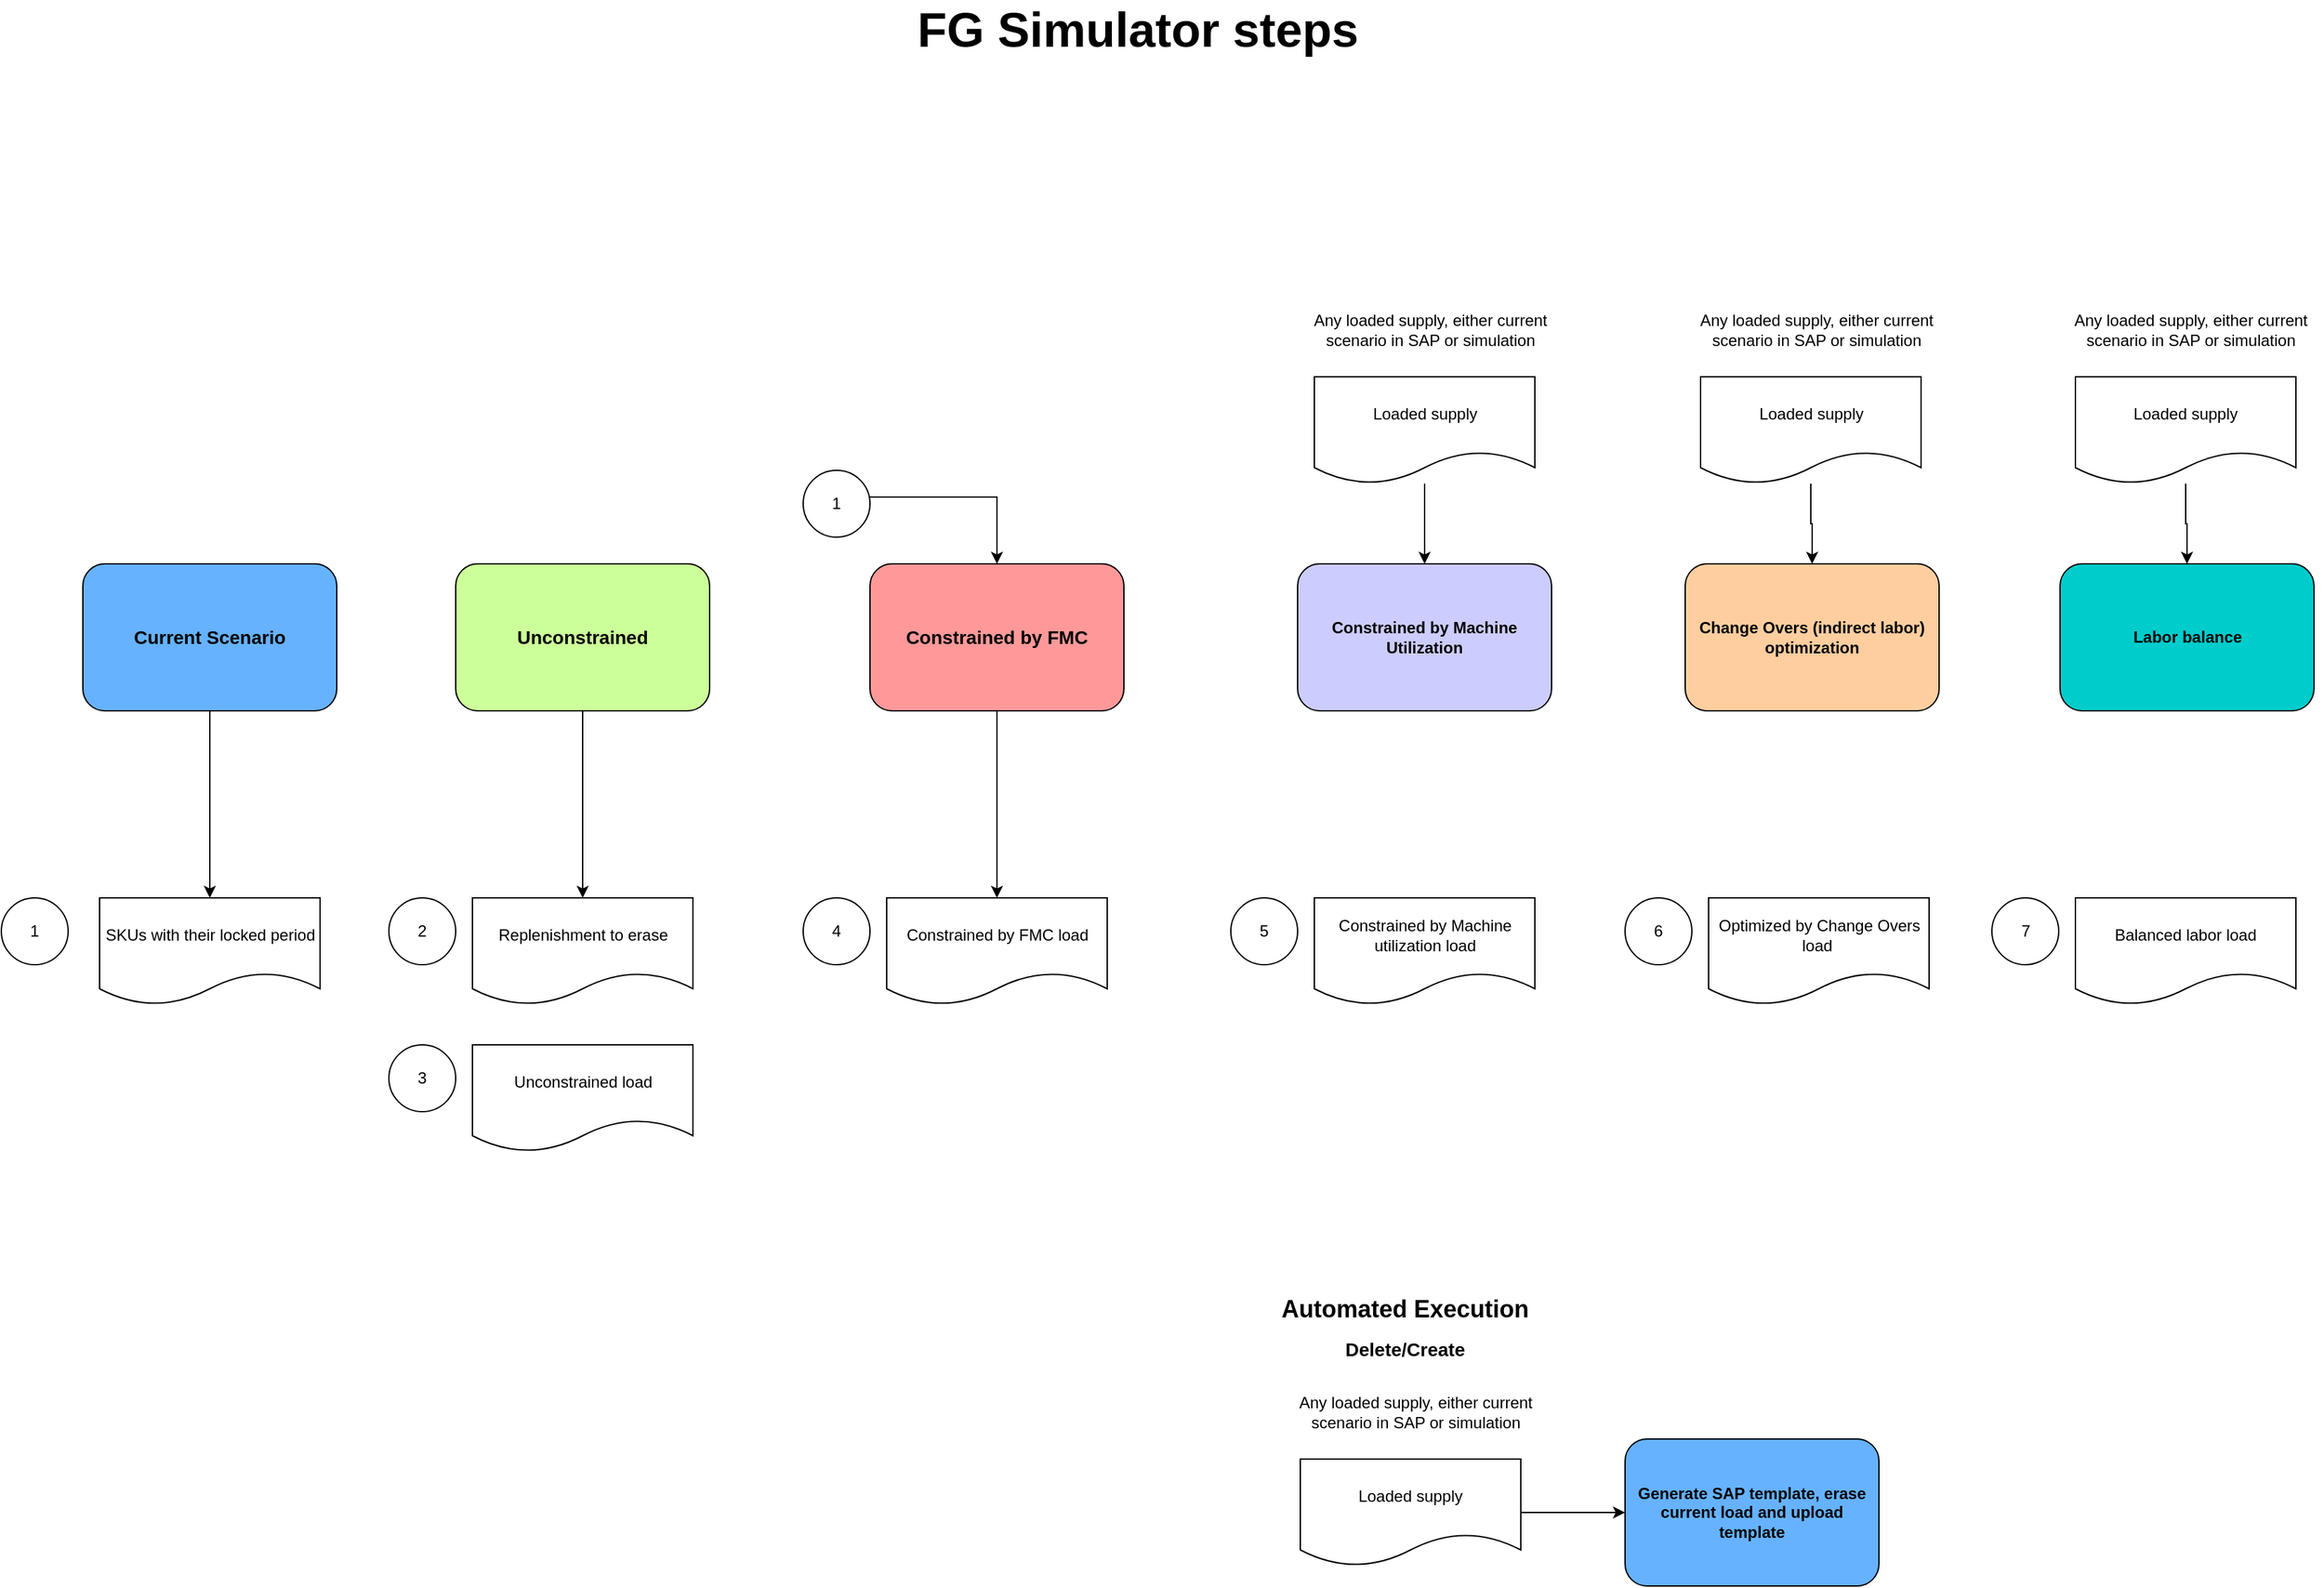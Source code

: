 <mxfile version="23.1.7" type="github" pages="2">
  <diagram name="C4: Lv1" id="kjVTZC8yL4Xrj-s7TF5h">
    <mxGraphModel dx="2392" dy="1138" grid="1" gridSize="10" guides="1" tooltips="1" connect="1" arrows="1" fold="1" page="1" pageScale="1" pageWidth="850" pageHeight="1100" math="0" shadow="0">
      <root>
        <mxCell id="s4JdbdMJo-KRI_eK0oYm-0" />
        <mxCell id="s4JdbdMJo-KRI_eK0oYm-1" parent="s4JdbdMJo-KRI_eK0oYm-0" />
        <mxCell id="yEYD4TBbQn-hpORmxHgq-4" style="edgeStyle=orthogonalEdgeStyle;rounded=0;orthogonalLoop=1;jettySize=auto;html=1;entryX=0.5;entryY=0;entryDx=0;entryDy=0;" edge="1" parent="s4JdbdMJo-KRI_eK0oYm-1" source="s4JdbdMJo-KRI_eK0oYm-3" target="yEYD4TBbQn-hpORmxHgq-3">
          <mxGeometry relative="1" as="geometry" />
        </mxCell>
        <mxCell id="s4JdbdMJo-KRI_eK0oYm-3" value="&lt;span style=&quot;font-size: 14px;&quot;&gt;&lt;b&gt;Current Scenario&lt;/b&gt;&lt;/span&gt;" style="rounded=1;whiteSpace=wrap;html=1;fillColor=#66B2FF;" parent="s4JdbdMJo-KRI_eK0oYm-1" vertex="1">
          <mxGeometry x="121" y="910" width="190" height="110" as="geometry" />
        </mxCell>
        <mxCell id="s4JdbdMJo-KRI_eK0oYm-5" style="edgeStyle=orthogonalEdgeStyle;rounded=0;orthogonalLoop=1;jettySize=auto;html=1;exitX=0.5;exitY=1;exitDx=0;exitDy=0;entryX=0.5;entryY=0;entryDx=0;entryDy=0;" parent="s4JdbdMJo-KRI_eK0oYm-1" source="s4JdbdMJo-KRI_eK0oYm-6" target="yEYD4TBbQn-hpORmxHgq-2" edge="1">
          <mxGeometry relative="1" as="geometry">
            <mxPoint x="495" y="1158.0" as="targetPoint" />
          </mxGeometry>
        </mxCell>
        <mxCell id="s4JdbdMJo-KRI_eK0oYm-6" value="&lt;span style=&quot;font-size: 14px;&quot;&gt;&lt;b&gt;Unconstrained&lt;/b&gt;&lt;/span&gt;" style="rounded=1;whiteSpace=wrap;html=1;fillColor=#CCFF99;" parent="s4JdbdMJo-KRI_eK0oYm-1" vertex="1">
          <mxGeometry x="400" y="910" width="190" height="110" as="geometry" />
        </mxCell>
        <mxCell id="yEYD4TBbQn-hpORmxHgq-13" style="edgeStyle=orthogonalEdgeStyle;rounded=0;orthogonalLoop=1;jettySize=auto;html=1;entryX=0.5;entryY=0;entryDx=0;entryDy=0;" edge="1" parent="s4JdbdMJo-KRI_eK0oYm-1" source="s4JdbdMJo-KRI_eK0oYm-11" target="yEYD4TBbQn-hpORmxHgq-11">
          <mxGeometry relative="1" as="geometry" />
        </mxCell>
        <mxCell id="s4JdbdMJo-KRI_eK0oYm-11" value="&lt;span style=&quot;font-size: 14px;&quot;&gt;&lt;b&gt;Constrained by FMC&lt;/b&gt;&lt;/span&gt;" style="rounded=1;whiteSpace=wrap;html=1;fillColor=#FF9999;" parent="s4JdbdMJo-KRI_eK0oYm-1" vertex="1">
          <mxGeometry x="710" y="910" width="190" height="110" as="geometry" />
        </mxCell>
        <mxCell id="s4JdbdMJo-KRI_eK0oYm-13" value="&lt;b&gt;Constrained by Machine Utilization&lt;/b&gt;" style="rounded=1;whiteSpace=wrap;html=1;fillColor=#CCCCFF;" parent="s4JdbdMJo-KRI_eK0oYm-1" vertex="1">
          <mxGeometry x="1030" y="910" width="190" height="110" as="geometry" />
        </mxCell>
        <mxCell id="s4JdbdMJo-KRI_eK0oYm-20" value="&lt;font style=&quot;font-size: 18px;&quot;&gt;Automated Execution&lt;/font&gt;&lt;br&gt;&lt;font style=&quot;font-size: 14px;&quot;&gt;Delete/Create&lt;/font&gt;" style="text;strokeColor=none;fillColor=none;html=1;fontSize=24;fontStyle=1;verticalAlign=middle;align=center;" parent="s4JdbdMJo-KRI_eK0oYm-1" vertex="1">
          <mxGeometry x="1060" y="1460" width="100" height="40" as="geometry" />
        </mxCell>
        <mxCell id="s4JdbdMJo-KRI_eK0oYm-23" value="&lt;font style=&quot;font-size: 36px;&quot;&gt;FG Simulator steps&lt;/font&gt;" style="text;strokeColor=none;fillColor=none;html=1;fontSize=18;fontStyle=1;verticalAlign=middle;align=center;" parent="s4JdbdMJo-KRI_eK0oYm-1" vertex="1">
          <mxGeometry x="860" y="490" width="100" height="40" as="geometry" />
        </mxCell>
        <mxCell id="yEYD4TBbQn-hpORmxHgq-2" value="Replenishment to erase" style="shape=document;whiteSpace=wrap;html=1;boundedLbl=1;" vertex="1" parent="s4JdbdMJo-KRI_eK0oYm-1">
          <mxGeometry x="412.5" y="1160" width="165" height="80" as="geometry" />
        </mxCell>
        <mxCell id="yEYD4TBbQn-hpORmxHgq-3" value="SKUs with their locked period" style="shape=document;whiteSpace=wrap;html=1;boundedLbl=1;" vertex="1" parent="s4JdbdMJo-KRI_eK0oYm-1">
          <mxGeometry x="133.5" y="1160" width="165" height="80" as="geometry" />
        </mxCell>
        <mxCell id="yEYD4TBbQn-hpORmxHgq-5" value="1" style="ellipse;whiteSpace=wrap;html=1;aspect=fixed;" vertex="1" parent="s4JdbdMJo-KRI_eK0oYm-1">
          <mxGeometry x="60" y="1160" width="50" height="50" as="geometry" />
        </mxCell>
        <mxCell id="yEYD4TBbQn-hpORmxHgq-6" value="2" style="ellipse;whiteSpace=wrap;html=1;aspect=fixed;" vertex="1" parent="s4JdbdMJo-KRI_eK0oYm-1">
          <mxGeometry x="350" y="1160" width="50" height="50" as="geometry" />
        </mxCell>
        <mxCell id="yEYD4TBbQn-hpORmxHgq-9" value="Unconstrained load" style="shape=document;whiteSpace=wrap;html=1;boundedLbl=1;" vertex="1" parent="s4JdbdMJo-KRI_eK0oYm-1">
          <mxGeometry x="412.5" y="1270" width="165" height="80" as="geometry" />
        </mxCell>
        <mxCell id="yEYD4TBbQn-hpORmxHgq-10" value="3" style="ellipse;whiteSpace=wrap;html=1;aspect=fixed;" vertex="1" parent="s4JdbdMJo-KRI_eK0oYm-1">
          <mxGeometry x="350" y="1270" width="50" height="50" as="geometry" />
        </mxCell>
        <mxCell id="yEYD4TBbQn-hpORmxHgq-11" value="Constrained by FMC load" style="shape=document;whiteSpace=wrap;html=1;boundedLbl=1;" vertex="1" parent="s4JdbdMJo-KRI_eK0oYm-1">
          <mxGeometry x="722.5" y="1160" width="165" height="80" as="geometry" />
        </mxCell>
        <mxCell id="yEYD4TBbQn-hpORmxHgq-12" value="4" style="ellipse;whiteSpace=wrap;html=1;aspect=fixed;" vertex="1" parent="s4JdbdMJo-KRI_eK0oYm-1">
          <mxGeometry x="660" y="1160" width="50" height="50" as="geometry" />
        </mxCell>
        <mxCell id="yEYD4TBbQn-hpORmxHgq-19" value="" style="edgeStyle=orthogonalEdgeStyle;rounded=0;orthogonalLoop=1;jettySize=auto;html=1;" edge="1" parent="s4JdbdMJo-KRI_eK0oYm-1" source="yEYD4TBbQn-hpORmxHgq-14" target="s4JdbdMJo-KRI_eK0oYm-13">
          <mxGeometry relative="1" as="geometry" />
        </mxCell>
        <mxCell id="yEYD4TBbQn-hpORmxHgq-14" value="Loaded supply" style="shape=document;whiteSpace=wrap;html=1;boundedLbl=1;" vertex="1" parent="s4JdbdMJo-KRI_eK0oYm-1">
          <mxGeometry x="1042.5" y="770" width="165" height="80" as="geometry" />
        </mxCell>
        <mxCell id="yEYD4TBbQn-hpORmxHgq-16" value="Any loaded supply, either current scenario in SAP or simulation" style="text;html=1;align=center;verticalAlign=middle;whiteSpace=wrap;rounded=0;" vertex="1" parent="s4JdbdMJo-KRI_eK0oYm-1">
          <mxGeometry x="1030.5" y="720" width="197" height="30" as="geometry" />
        </mxCell>
        <mxCell id="yEYD4TBbQn-hpORmxHgq-18" style="edgeStyle=orthogonalEdgeStyle;rounded=0;orthogonalLoop=1;jettySize=auto;html=1;entryX=0.5;entryY=0;entryDx=0;entryDy=0;" edge="1" parent="s4JdbdMJo-KRI_eK0oYm-1" source="yEYD4TBbQn-hpORmxHgq-17" target="s4JdbdMJo-KRI_eK0oYm-11">
          <mxGeometry relative="1" as="geometry">
            <Array as="points">
              <mxPoint x="805" y="860" />
            </Array>
          </mxGeometry>
        </mxCell>
        <mxCell id="yEYD4TBbQn-hpORmxHgq-17" value="1" style="ellipse;whiteSpace=wrap;html=1;aspect=fixed;" vertex="1" parent="s4JdbdMJo-KRI_eK0oYm-1">
          <mxGeometry x="660" y="840" width="50" height="50" as="geometry" />
        </mxCell>
        <mxCell id="yEYD4TBbQn-hpORmxHgq-20" value="&lt;b&gt;Change Overs (indirect labor) optimization&lt;/b&gt;" style="rounded=1;whiteSpace=wrap;html=1;fillColor=#FFCE9F;" vertex="1" parent="s4JdbdMJo-KRI_eK0oYm-1">
          <mxGeometry x="1320" y="910" width="190" height="110" as="geometry" />
        </mxCell>
        <mxCell id="yEYD4TBbQn-hpORmxHgq-23" value="" style="edgeStyle=orthogonalEdgeStyle;rounded=0;orthogonalLoop=1;jettySize=auto;html=1;" edge="1" parent="s4JdbdMJo-KRI_eK0oYm-1" source="yEYD4TBbQn-hpORmxHgq-21" target="yEYD4TBbQn-hpORmxHgq-20">
          <mxGeometry relative="1" as="geometry" />
        </mxCell>
        <mxCell id="yEYD4TBbQn-hpORmxHgq-21" value="Loaded supply" style="shape=document;whiteSpace=wrap;html=1;boundedLbl=1;" vertex="1" parent="s4JdbdMJo-KRI_eK0oYm-1">
          <mxGeometry x="1331.5" y="770" width="165" height="80" as="geometry" />
        </mxCell>
        <mxCell id="yEYD4TBbQn-hpORmxHgq-22" value="Any loaded supply, either current scenario in SAP or simulation" style="text;html=1;align=center;verticalAlign=middle;whiteSpace=wrap;rounded=0;" vertex="1" parent="s4JdbdMJo-KRI_eK0oYm-1">
          <mxGeometry x="1319.5" y="720" width="197" height="30" as="geometry" />
        </mxCell>
        <mxCell id="yEYD4TBbQn-hpORmxHgq-24" value="&lt;b&gt;Labor balance&lt;/b&gt;" style="rounded=1;whiteSpace=wrap;html=1;fillColor=#00CCCC;" vertex="1" parent="s4JdbdMJo-KRI_eK0oYm-1">
          <mxGeometry x="1600.5" y="910" width="190" height="110" as="geometry" />
        </mxCell>
        <mxCell id="yEYD4TBbQn-hpORmxHgq-25" value="" style="edgeStyle=orthogonalEdgeStyle;rounded=0;orthogonalLoop=1;jettySize=auto;html=1;" edge="1" parent="s4JdbdMJo-KRI_eK0oYm-1" source="yEYD4TBbQn-hpORmxHgq-26" target="yEYD4TBbQn-hpORmxHgq-24">
          <mxGeometry relative="1" as="geometry" />
        </mxCell>
        <mxCell id="yEYD4TBbQn-hpORmxHgq-26" value="Loaded supply" style="shape=document;whiteSpace=wrap;html=1;boundedLbl=1;" vertex="1" parent="s4JdbdMJo-KRI_eK0oYm-1">
          <mxGeometry x="1612" y="770" width="165" height="80" as="geometry" />
        </mxCell>
        <mxCell id="yEYD4TBbQn-hpORmxHgq-27" value="Any loaded supply, either current scenario in SAP or simulation" style="text;html=1;align=center;verticalAlign=middle;whiteSpace=wrap;rounded=0;" vertex="1" parent="s4JdbdMJo-KRI_eK0oYm-1">
          <mxGeometry x="1600" y="720" width="197" height="30" as="geometry" />
        </mxCell>
        <mxCell id="yEYD4TBbQn-hpORmxHgq-28" value="Constrained by Machine utilization load" style="shape=document;whiteSpace=wrap;html=1;boundedLbl=1;" vertex="1" parent="s4JdbdMJo-KRI_eK0oYm-1">
          <mxGeometry x="1042.5" y="1160" width="165" height="80" as="geometry" />
        </mxCell>
        <mxCell id="yEYD4TBbQn-hpORmxHgq-29" value="5" style="ellipse;whiteSpace=wrap;html=1;aspect=fixed;" vertex="1" parent="s4JdbdMJo-KRI_eK0oYm-1">
          <mxGeometry x="980" y="1160" width="50" height="50" as="geometry" />
        </mxCell>
        <mxCell id="yEYD4TBbQn-hpORmxHgq-30" value="Optimized by Change Overs load&amp;nbsp;" style="shape=document;whiteSpace=wrap;html=1;boundedLbl=1;" vertex="1" parent="s4JdbdMJo-KRI_eK0oYm-1">
          <mxGeometry x="1337.5" y="1160" width="165" height="80" as="geometry" />
        </mxCell>
        <mxCell id="yEYD4TBbQn-hpORmxHgq-31" value="6" style="ellipse;whiteSpace=wrap;html=1;aspect=fixed;" vertex="1" parent="s4JdbdMJo-KRI_eK0oYm-1">
          <mxGeometry x="1275" y="1160" width="50" height="50" as="geometry" />
        </mxCell>
        <mxCell id="yEYD4TBbQn-hpORmxHgq-32" value="Balanced labor load" style="shape=document;whiteSpace=wrap;html=1;boundedLbl=1;" vertex="1" parent="s4JdbdMJo-KRI_eK0oYm-1">
          <mxGeometry x="1612" y="1160" width="165" height="80" as="geometry" />
        </mxCell>
        <mxCell id="yEYD4TBbQn-hpORmxHgq-33" value="7" style="ellipse;whiteSpace=wrap;html=1;aspect=fixed;" vertex="1" parent="s4JdbdMJo-KRI_eK0oYm-1">
          <mxGeometry x="1549.5" y="1160" width="50" height="50" as="geometry" />
        </mxCell>
        <mxCell id="yEYD4TBbQn-hpORmxHgq-37" value="" style="edgeStyle=orthogonalEdgeStyle;rounded=0;orthogonalLoop=1;jettySize=auto;html=1;" edge="1" parent="s4JdbdMJo-KRI_eK0oYm-1" source="yEYD4TBbQn-hpORmxHgq-34" target="yEYD4TBbQn-hpORmxHgq-36">
          <mxGeometry relative="1" as="geometry" />
        </mxCell>
        <mxCell id="yEYD4TBbQn-hpORmxHgq-34" value="Loaded supply" style="shape=document;whiteSpace=wrap;html=1;boundedLbl=1;" vertex="1" parent="s4JdbdMJo-KRI_eK0oYm-1">
          <mxGeometry x="1032" y="1580" width="165" height="80" as="geometry" />
        </mxCell>
        <mxCell id="yEYD4TBbQn-hpORmxHgq-35" value="Any loaded supply, either current scenario in SAP or simulation" style="text;html=1;align=center;verticalAlign=middle;whiteSpace=wrap;rounded=0;" vertex="1" parent="s4JdbdMJo-KRI_eK0oYm-1">
          <mxGeometry x="1020" y="1530" width="197" height="30" as="geometry" />
        </mxCell>
        <mxCell id="yEYD4TBbQn-hpORmxHgq-36" value="&lt;b&gt;Generate SAP template, erase current load and upload template&lt;/b&gt;" style="rounded=1;whiteSpace=wrap;html=1;fillColor=#66B2FF;" vertex="1" parent="s4JdbdMJo-KRI_eK0oYm-1">
          <mxGeometry x="1275" y="1565" width="190" height="110" as="geometry" />
        </mxCell>
      </root>
    </mxGraphModel>
  </diagram>
  <diagram name="Copy of C4: Lv1" id="j_PDtE8FFZbHZGpRwhBB">
    <mxGraphModel dx="2990" dy="1423" grid="1" gridSize="10" guides="1" tooltips="1" connect="1" arrows="1" fold="1" page="1" pageScale="1" pageWidth="850" pageHeight="1100" math="0" shadow="0">
      <root>
        <mxCell id="QMdyK0dVc4BRn7tv0Kd8-0" />
        <mxCell id="QMdyK0dVc4BRn7tv0Kd8-1" parent="QMdyK0dVc4BRn7tv0Kd8-0" />
        <mxCell id="gxGBMuW4GWb1mslM-jjJ-6" value="&lt;font style=&quot;&quot;&gt;&lt;b style=&quot;&quot;&gt;&lt;span style=&quot;font-size: 24px;&quot;&gt;Update supply load&lt;br&gt;&lt;br&gt;&lt;br&gt;&lt;/span&gt;&lt;br&gt;&lt;br&gt;&lt;br&gt;&lt;br&gt;&lt;br&gt;&lt;br&gt;&lt;br&gt;&lt;br&gt;&lt;br&gt;&lt;br&gt;&lt;br&gt;&lt;br&gt;&lt;br&gt;&lt;br&gt;&lt;br&gt;&lt;/b&gt;&lt;/font&gt;" style="rounded=0;whiteSpace=wrap;html=1;" vertex="1" parent="QMdyK0dVc4BRn7tv0Kd8-1">
          <mxGeometry x="1870" y="1065" width="570" height="315" as="geometry" />
        </mxCell>
        <mxCell id="gxGBMuW4GWb1mslM-jjJ-2" value="&lt;font style=&quot;&quot;&gt;&lt;b style=&quot;&quot;&gt;&lt;span style=&quot;font-size: 24px;&quot;&gt;Labor Hours balance&lt;br&gt;&lt;/span&gt;&lt;br&gt;&lt;br&gt;&lt;br&gt;&lt;br&gt;&lt;br&gt;&lt;br&gt;&lt;br&gt;&lt;br&gt;&lt;br&gt;&lt;br&gt;&lt;br&gt;&lt;br&gt;&lt;br&gt;&lt;br&gt;&lt;br&gt;&lt;br&gt;&lt;br&gt;&lt;br&gt;&lt;br&gt;&lt;br&gt;&lt;br&gt;&lt;br&gt;&lt;br&gt;&lt;br&gt;&lt;br&gt;&lt;br&gt;&lt;br&gt;&lt;br&gt;&lt;br&gt;&lt;br&gt;&lt;br&gt;&lt;br&gt;&lt;br&gt;&lt;br&gt;&lt;br&gt;&lt;br&gt;&lt;br&gt;&lt;br&gt;&lt;br&gt;&lt;br&gt;&lt;br&gt;&lt;br&gt;&lt;br&gt;&lt;br&gt;&lt;br&gt;&lt;br&gt;&lt;br&gt;&lt;br&gt;&lt;br&gt;&lt;/b&gt;&lt;/font&gt;" style="rounded=0;whiteSpace=wrap;html=1;" vertex="1" parent="QMdyK0dVc4BRn7tv0Kd8-1">
          <mxGeometry x="1540" y="630" width="310" height="750" as="geometry" />
        </mxCell>
        <mxCell id="gxGBMuW4GWb1mslM-jjJ-1" value="&lt;font style=&quot;&quot;&gt;&lt;b style=&quot;&quot;&gt;&lt;font style=&quot;font-size: 24px;&quot;&gt;Machine utilization and efficiency optimization&lt;br&gt;&lt;br&gt;&lt;br&gt;&lt;br&gt;&lt;br&gt;&lt;br&gt;&lt;br&gt;&lt;br&gt;&lt;br&gt;&lt;br&gt;&lt;br&gt;&lt;br&gt;&lt;br&gt;&lt;br&gt;&lt;br&gt;&lt;br&gt;&lt;br&gt;&lt;br&gt;&lt;br&gt;&lt;br&gt;&lt;br&gt;&lt;br&gt;&lt;br&gt;&lt;br&gt;&lt;br&gt;&lt;/font&gt;&lt;br&gt;&lt;/b&gt;&lt;/font&gt;" style="rounded=0;whiteSpace=wrap;html=1;" vertex="1" parent="QMdyK0dVc4BRn7tv0Kd8-1">
          <mxGeometry x="930" y="630" width="610" height="750" as="geometry" />
        </mxCell>
        <mxCell id="gxGBMuW4GWb1mslM-jjJ-0" value="&lt;font style=&quot;&quot;&gt;&lt;b style=&quot;&quot;&gt;&lt;font style=&quot;font-size: 24px;&quot;&gt;Unconstrained plan and Full Manufacturing Cost constrain&lt;br&gt;&lt;br&gt;&lt;br&gt;&lt;br&gt;&lt;br&gt;&lt;br&gt;&lt;br&gt;&lt;br&gt;&lt;br&gt;&lt;br&gt;&lt;br&gt;&lt;br&gt;&lt;br&gt;&lt;br&gt;&lt;br&gt;&lt;br&gt;&lt;br&gt;&lt;br&gt;&lt;br&gt;&lt;br&gt;&lt;br&gt;&lt;br&gt;&lt;br&gt;&lt;br&gt;&lt;br&gt;&lt;/font&gt;&lt;br&gt;&lt;/b&gt;&lt;/font&gt;" style="rounded=0;whiteSpace=wrap;html=1;" vertex="1" parent="QMdyK0dVc4BRn7tv0Kd8-1">
          <mxGeometry x="40" y="630" width="890" height="750" as="geometry" />
        </mxCell>
        <mxCell id="QMdyK0dVc4BRn7tv0Kd8-2" style="edgeStyle=orthogonalEdgeStyle;rounded=0;orthogonalLoop=1;jettySize=auto;html=1;entryX=0.5;entryY=0;entryDx=0;entryDy=0;" edge="1" parent="QMdyK0dVc4BRn7tv0Kd8-1" source="QMdyK0dVc4BRn7tv0Kd8-3" target="QMdyK0dVc4BRn7tv0Kd8-12">
          <mxGeometry relative="1" as="geometry" />
        </mxCell>
        <mxCell id="QMdyK0dVc4BRn7tv0Kd8-3" value="&lt;span style=&quot;font-size: 14px;&quot;&gt;&lt;b&gt;Current Scenario&lt;/b&gt;&lt;/span&gt;" style="rounded=1;whiteSpace=wrap;html=1;fillColor=#66B2FF;" vertex="1" parent="QMdyK0dVc4BRn7tv0Kd8-1">
          <mxGeometry x="121" y="910" width="190" height="110" as="geometry" />
        </mxCell>
        <mxCell id="QMdyK0dVc4BRn7tv0Kd8-4" style="edgeStyle=orthogonalEdgeStyle;rounded=0;orthogonalLoop=1;jettySize=auto;html=1;exitX=0.5;exitY=1;exitDx=0;exitDy=0;entryX=0.5;entryY=0;entryDx=0;entryDy=0;" edge="1" parent="QMdyK0dVc4BRn7tv0Kd8-1" source="QMdyK0dVc4BRn7tv0Kd8-5" target="QMdyK0dVc4BRn7tv0Kd8-11">
          <mxGeometry relative="1" as="geometry">
            <mxPoint x="495" y="1158.0" as="targetPoint" />
          </mxGeometry>
        </mxCell>
        <mxCell id="QMdyK0dVc4BRn7tv0Kd8-5" value="&lt;span style=&quot;font-size: 14px;&quot;&gt;&lt;b&gt;Unconstrained&lt;/b&gt;&lt;/span&gt;" style="rounded=1;whiteSpace=wrap;html=1;fillColor=#CCFF99;" vertex="1" parent="QMdyK0dVc4BRn7tv0Kd8-1">
          <mxGeometry x="400" y="910" width="190" height="110" as="geometry" />
        </mxCell>
        <mxCell id="QMdyK0dVc4BRn7tv0Kd8-6" style="edgeStyle=orthogonalEdgeStyle;rounded=0;orthogonalLoop=1;jettySize=auto;html=1;entryX=0.5;entryY=0;entryDx=0;entryDy=0;" edge="1" parent="QMdyK0dVc4BRn7tv0Kd8-1" source="QMdyK0dVc4BRn7tv0Kd8-7" target="QMdyK0dVc4BRn7tv0Kd8-17">
          <mxGeometry relative="1" as="geometry" />
        </mxCell>
        <mxCell id="QMdyK0dVc4BRn7tv0Kd8-7" value="&lt;span style=&quot;font-size: 14px;&quot;&gt;&lt;b&gt;Constrained by FMC&lt;/b&gt;&lt;/span&gt;" style="rounded=1;whiteSpace=wrap;html=1;fillColor=#FF9999;" vertex="1" parent="QMdyK0dVc4BRn7tv0Kd8-1">
          <mxGeometry x="710" y="910" width="190" height="110" as="geometry" />
        </mxCell>
        <mxCell id="gxGBMuW4GWb1mslM-jjJ-3" style="edgeStyle=orthogonalEdgeStyle;rounded=0;orthogonalLoop=1;jettySize=auto;html=1;entryX=0.5;entryY=0;entryDx=0;entryDy=0;" edge="1" parent="QMdyK0dVc4BRn7tv0Kd8-1" source="QMdyK0dVc4BRn7tv0Kd8-8" target="QMdyK0dVc4BRn7tv0Kd8-32">
          <mxGeometry relative="1" as="geometry" />
        </mxCell>
        <mxCell id="QMdyK0dVc4BRn7tv0Kd8-8" value="&lt;b&gt;Constrained by Machine Utilization&lt;/b&gt;" style="rounded=1;whiteSpace=wrap;html=1;fillColor=#CCCCFF;" vertex="1" parent="QMdyK0dVc4BRn7tv0Kd8-1">
          <mxGeometry x="1030" y="910" width="190" height="110" as="geometry" />
        </mxCell>
        <mxCell id="QMdyK0dVc4BRn7tv0Kd8-9" value="&lt;font style=&quot;font-size: 18px;&quot;&gt;Automated Execution&lt;/font&gt;&lt;br&gt;&lt;font style=&quot;font-size: 14px;&quot;&gt;Delete/Create&lt;/font&gt;" style="text;strokeColor=none;fillColor=none;html=1;fontSize=24;fontStyle=1;verticalAlign=middle;align=center;" vertex="1" parent="QMdyK0dVc4BRn7tv0Kd8-1">
          <mxGeometry x="1970" y="1135" width="100" height="40" as="geometry" />
        </mxCell>
        <mxCell id="QMdyK0dVc4BRn7tv0Kd8-10" value="&lt;font style=&quot;font-size: 36px;&quot;&gt;FG Simulator steps&lt;/font&gt;" style="text;strokeColor=none;fillColor=none;html=1;fontSize=18;fontStyle=1;verticalAlign=middle;align=center;" vertex="1" parent="QMdyK0dVc4BRn7tv0Kd8-1">
          <mxGeometry x="1190" y="460" width="100" height="40" as="geometry" />
        </mxCell>
        <mxCell id="QMdyK0dVc4BRn7tv0Kd8-11" value="Replenishment to erase" style="shape=document;whiteSpace=wrap;html=1;boundedLbl=1;" vertex="1" parent="QMdyK0dVc4BRn7tv0Kd8-1">
          <mxGeometry x="412.5" y="1160" width="165" height="80" as="geometry" />
        </mxCell>
        <mxCell id="QMdyK0dVc4BRn7tv0Kd8-12" value="SKUs with their locked period" style="shape=document;whiteSpace=wrap;html=1;boundedLbl=1;" vertex="1" parent="QMdyK0dVc4BRn7tv0Kd8-1">
          <mxGeometry x="133.5" y="1160" width="165" height="80" as="geometry" />
        </mxCell>
        <mxCell id="QMdyK0dVc4BRn7tv0Kd8-13" value="1" style="ellipse;whiteSpace=wrap;html=1;aspect=fixed;" vertex="1" parent="QMdyK0dVc4BRn7tv0Kd8-1">
          <mxGeometry x="60" y="1160" width="50" height="50" as="geometry" />
        </mxCell>
        <mxCell id="QMdyK0dVc4BRn7tv0Kd8-14" value="2" style="ellipse;whiteSpace=wrap;html=1;aspect=fixed;" vertex="1" parent="QMdyK0dVc4BRn7tv0Kd8-1">
          <mxGeometry x="350" y="1160" width="50" height="50" as="geometry" />
        </mxCell>
        <mxCell id="QMdyK0dVc4BRn7tv0Kd8-15" value="Unconstrained load" style="shape=document;whiteSpace=wrap;html=1;boundedLbl=1;" vertex="1" parent="QMdyK0dVc4BRn7tv0Kd8-1">
          <mxGeometry x="412.5" y="1270" width="165" height="80" as="geometry" />
        </mxCell>
        <mxCell id="QMdyK0dVc4BRn7tv0Kd8-16" value="3" style="ellipse;whiteSpace=wrap;html=1;aspect=fixed;" vertex="1" parent="QMdyK0dVc4BRn7tv0Kd8-1">
          <mxGeometry x="350" y="1270" width="50" height="50" as="geometry" />
        </mxCell>
        <mxCell id="QMdyK0dVc4BRn7tv0Kd8-17" value="Constrained by FMC load" style="shape=document;whiteSpace=wrap;html=1;boundedLbl=1;" vertex="1" parent="QMdyK0dVc4BRn7tv0Kd8-1">
          <mxGeometry x="722.5" y="1160" width="165" height="80" as="geometry" />
        </mxCell>
        <mxCell id="QMdyK0dVc4BRn7tv0Kd8-18" value="4" style="ellipse;whiteSpace=wrap;html=1;aspect=fixed;" vertex="1" parent="QMdyK0dVc4BRn7tv0Kd8-1">
          <mxGeometry x="660" y="1160" width="50" height="50" as="geometry" />
        </mxCell>
        <mxCell id="QMdyK0dVc4BRn7tv0Kd8-19" value="" style="edgeStyle=orthogonalEdgeStyle;rounded=0;orthogonalLoop=1;jettySize=auto;html=1;" edge="1" parent="QMdyK0dVc4BRn7tv0Kd8-1" source="QMdyK0dVc4BRn7tv0Kd8-20" target="QMdyK0dVc4BRn7tv0Kd8-8">
          <mxGeometry relative="1" as="geometry" />
        </mxCell>
        <mxCell id="QMdyK0dVc4BRn7tv0Kd8-20" value="Loaded supply" style="shape=document;whiteSpace=wrap;html=1;boundedLbl=1;" vertex="1" parent="QMdyK0dVc4BRn7tv0Kd8-1">
          <mxGeometry x="1042.5" y="770" width="165" height="80" as="geometry" />
        </mxCell>
        <mxCell id="QMdyK0dVc4BRn7tv0Kd8-21" value="Any loaded supply, either current scenario in SAP or simulation" style="text;html=1;align=center;verticalAlign=middle;whiteSpace=wrap;rounded=0;" vertex="1" parent="QMdyK0dVc4BRn7tv0Kd8-1">
          <mxGeometry x="1030.5" y="720" width="197" height="30" as="geometry" />
        </mxCell>
        <mxCell id="QMdyK0dVc4BRn7tv0Kd8-22" style="edgeStyle=orthogonalEdgeStyle;rounded=0;orthogonalLoop=1;jettySize=auto;html=1;entryX=0.5;entryY=0;entryDx=0;entryDy=0;" edge="1" parent="QMdyK0dVc4BRn7tv0Kd8-1" source="QMdyK0dVc4BRn7tv0Kd8-23" target="QMdyK0dVc4BRn7tv0Kd8-7">
          <mxGeometry relative="1" as="geometry">
            <Array as="points">
              <mxPoint x="805" y="860" />
            </Array>
          </mxGeometry>
        </mxCell>
        <mxCell id="QMdyK0dVc4BRn7tv0Kd8-23" value="1" style="ellipse;whiteSpace=wrap;html=1;aspect=fixed;" vertex="1" parent="QMdyK0dVc4BRn7tv0Kd8-1">
          <mxGeometry x="660" y="840" width="50" height="50" as="geometry" />
        </mxCell>
        <mxCell id="gxGBMuW4GWb1mslM-jjJ-4" style="edgeStyle=orthogonalEdgeStyle;rounded=0;orthogonalLoop=1;jettySize=auto;html=1;entryX=0.5;entryY=0;entryDx=0;entryDy=0;" edge="1" parent="QMdyK0dVc4BRn7tv0Kd8-1" source="QMdyK0dVc4BRn7tv0Kd8-24" target="QMdyK0dVc4BRn7tv0Kd8-34">
          <mxGeometry relative="1" as="geometry" />
        </mxCell>
        <mxCell id="QMdyK0dVc4BRn7tv0Kd8-24" value="&lt;b&gt;Change Overs (indirect labor) optimization&lt;/b&gt;" style="rounded=1;whiteSpace=wrap;html=1;fillColor=#FFCE9F;" vertex="1" parent="QMdyK0dVc4BRn7tv0Kd8-1">
          <mxGeometry x="1320" y="910" width="190" height="110" as="geometry" />
        </mxCell>
        <mxCell id="QMdyK0dVc4BRn7tv0Kd8-25" value="" style="edgeStyle=orthogonalEdgeStyle;rounded=0;orthogonalLoop=1;jettySize=auto;html=1;" edge="1" parent="QMdyK0dVc4BRn7tv0Kd8-1" source="QMdyK0dVc4BRn7tv0Kd8-26" target="QMdyK0dVc4BRn7tv0Kd8-24">
          <mxGeometry relative="1" as="geometry" />
        </mxCell>
        <mxCell id="QMdyK0dVc4BRn7tv0Kd8-26" value="Loaded supply" style="shape=document;whiteSpace=wrap;html=1;boundedLbl=1;" vertex="1" parent="QMdyK0dVc4BRn7tv0Kd8-1">
          <mxGeometry x="1331.5" y="770" width="165" height="80" as="geometry" />
        </mxCell>
        <mxCell id="QMdyK0dVc4BRn7tv0Kd8-27" value="Any loaded supply, either current scenario in SAP or simulation" style="text;html=1;align=center;verticalAlign=middle;whiteSpace=wrap;rounded=0;" vertex="1" parent="QMdyK0dVc4BRn7tv0Kd8-1">
          <mxGeometry x="1319.5" y="720" width="197" height="30" as="geometry" />
        </mxCell>
        <mxCell id="gxGBMuW4GWb1mslM-jjJ-5" style="edgeStyle=orthogonalEdgeStyle;rounded=0;orthogonalLoop=1;jettySize=auto;html=1;entryX=0.5;entryY=0;entryDx=0;entryDy=0;" edge="1" parent="QMdyK0dVc4BRn7tv0Kd8-1" source="QMdyK0dVc4BRn7tv0Kd8-28" target="QMdyK0dVc4BRn7tv0Kd8-36">
          <mxGeometry relative="1" as="geometry" />
        </mxCell>
        <mxCell id="QMdyK0dVc4BRn7tv0Kd8-28" value="&lt;b&gt;Labor balance&lt;/b&gt;" style="rounded=1;whiteSpace=wrap;html=1;fillColor=#00CCCC;" vertex="1" parent="QMdyK0dVc4BRn7tv0Kd8-1">
          <mxGeometry x="1600.5" y="910" width="190" height="110" as="geometry" />
        </mxCell>
        <mxCell id="QMdyK0dVc4BRn7tv0Kd8-29" value="" style="edgeStyle=orthogonalEdgeStyle;rounded=0;orthogonalLoop=1;jettySize=auto;html=1;" edge="1" parent="QMdyK0dVc4BRn7tv0Kd8-1" source="QMdyK0dVc4BRn7tv0Kd8-30" target="QMdyK0dVc4BRn7tv0Kd8-28">
          <mxGeometry relative="1" as="geometry" />
        </mxCell>
        <mxCell id="QMdyK0dVc4BRn7tv0Kd8-30" value="Loaded supply" style="shape=document;whiteSpace=wrap;html=1;boundedLbl=1;" vertex="1" parent="QMdyK0dVc4BRn7tv0Kd8-1">
          <mxGeometry x="1612" y="770" width="165" height="80" as="geometry" />
        </mxCell>
        <mxCell id="QMdyK0dVc4BRn7tv0Kd8-31" value="Any loaded supply, either current scenario in SAP or simulation" style="text;html=1;align=center;verticalAlign=middle;whiteSpace=wrap;rounded=0;" vertex="1" parent="QMdyK0dVc4BRn7tv0Kd8-1">
          <mxGeometry x="1600" y="720" width="197" height="30" as="geometry" />
        </mxCell>
        <mxCell id="QMdyK0dVc4BRn7tv0Kd8-32" value="Constrained by Machine utilization load" style="shape=document;whiteSpace=wrap;html=1;boundedLbl=1;" vertex="1" parent="QMdyK0dVc4BRn7tv0Kd8-1">
          <mxGeometry x="1042.5" y="1160" width="165" height="80" as="geometry" />
        </mxCell>
        <mxCell id="QMdyK0dVc4BRn7tv0Kd8-33" value="5" style="ellipse;whiteSpace=wrap;html=1;aspect=fixed;" vertex="1" parent="QMdyK0dVc4BRn7tv0Kd8-1">
          <mxGeometry x="980" y="1160" width="50" height="50" as="geometry" />
        </mxCell>
        <mxCell id="QMdyK0dVc4BRn7tv0Kd8-34" value="Optimized by Change Overs load&amp;nbsp;" style="shape=document;whiteSpace=wrap;html=1;boundedLbl=1;" vertex="1" parent="QMdyK0dVc4BRn7tv0Kd8-1">
          <mxGeometry x="1333.5" y="1160" width="165" height="80" as="geometry" />
        </mxCell>
        <mxCell id="QMdyK0dVc4BRn7tv0Kd8-35" value="6" style="ellipse;whiteSpace=wrap;html=1;aspect=fixed;" vertex="1" parent="QMdyK0dVc4BRn7tv0Kd8-1">
          <mxGeometry x="1271" y="1160" width="50" height="50" as="geometry" />
        </mxCell>
        <mxCell id="QMdyK0dVc4BRn7tv0Kd8-36" value="Balanced labor load" style="shape=document;whiteSpace=wrap;html=1;boundedLbl=1;" vertex="1" parent="QMdyK0dVc4BRn7tv0Kd8-1">
          <mxGeometry x="1612" y="1160" width="165" height="80" as="geometry" />
        </mxCell>
        <mxCell id="QMdyK0dVc4BRn7tv0Kd8-37" value="7" style="ellipse;whiteSpace=wrap;html=1;aspect=fixed;" vertex="1" parent="QMdyK0dVc4BRn7tv0Kd8-1">
          <mxGeometry x="1549.5" y="1160" width="50" height="50" as="geometry" />
        </mxCell>
        <mxCell id="QMdyK0dVc4BRn7tv0Kd8-38" value="" style="edgeStyle=orthogonalEdgeStyle;rounded=0;orthogonalLoop=1;jettySize=auto;html=1;" edge="1" parent="QMdyK0dVc4BRn7tv0Kd8-1" source="QMdyK0dVc4BRn7tv0Kd8-39" target="QMdyK0dVc4BRn7tv0Kd8-41">
          <mxGeometry relative="1" as="geometry" />
        </mxCell>
        <mxCell id="QMdyK0dVc4BRn7tv0Kd8-39" value="Loaded supply" style="shape=document;whiteSpace=wrap;html=1;boundedLbl=1;" vertex="1" parent="QMdyK0dVc4BRn7tv0Kd8-1">
          <mxGeometry x="1942" y="1255" width="165" height="80" as="geometry" />
        </mxCell>
        <mxCell id="QMdyK0dVc4BRn7tv0Kd8-40" value="Any loaded supply, either current scenario in SAP or simulation" style="text;html=1;align=center;verticalAlign=middle;whiteSpace=wrap;rounded=0;" vertex="1" parent="QMdyK0dVc4BRn7tv0Kd8-1">
          <mxGeometry x="1930" y="1205" width="197" height="30" as="geometry" />
        </mxCell>
        <mxCell id="QMdyK0dVc4BRn7tv0Kd8-41" value="&lt;b&gt;Generate SAP template, erase current load and upload template&lt;/b&gt;" style="rounded=1;whiteSpace=wrap;html=1;fillColor=#66B2FF;" vertex="1" parent="QMdyK0dVc4BRn7tv0Kd8-1">
          <mxGeometry x="2185" y="1240" width="190" height="110" as="geometry" />
        </mxCell>
      </root>
    </mxGraphModel>
  </diagram>
</mxfile>

